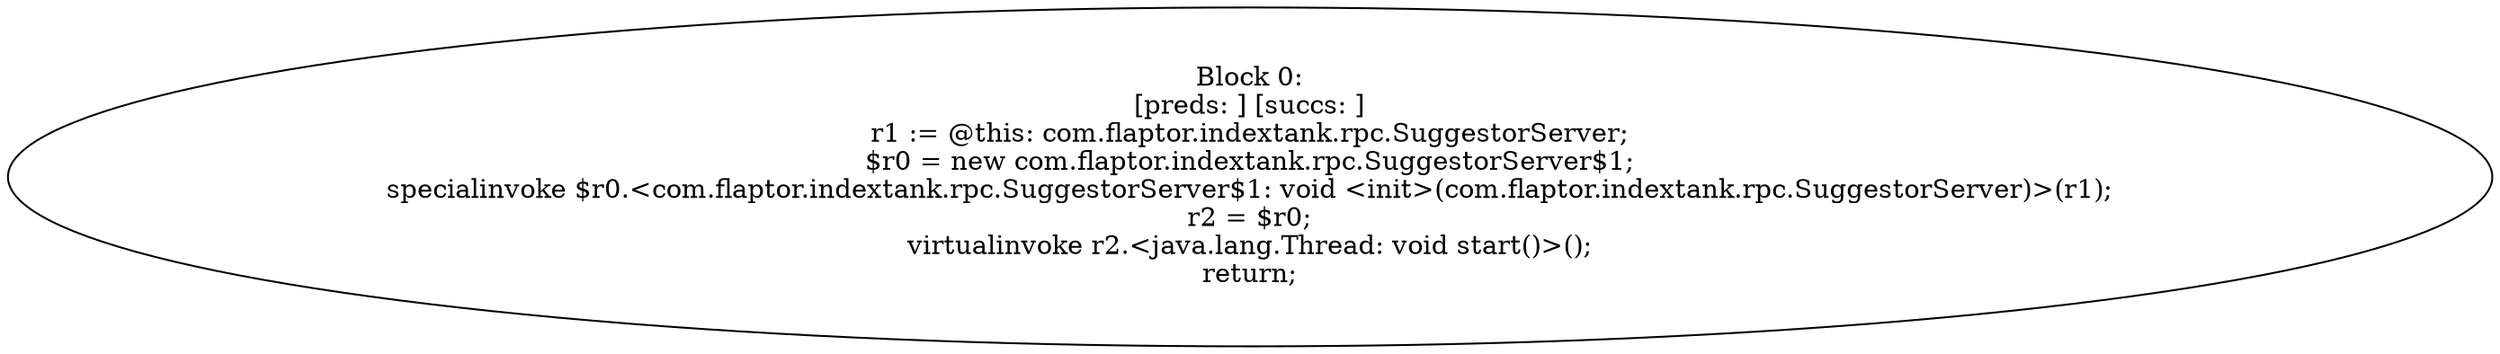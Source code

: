 digraph "unitGraph" {
    "Block 0:
[preds: ] [succs: ]
r1 := @this: com.flaptor.indextank.rpc.SuggestorServer;
$r0 = new com.flaptor.indextank.rpc.SuggestorServer$1;
specialinvoke $r0.<com.flaptor.indextank.rpc.SuggestorServer$1: void <init>(com.flaptor.indextank.rpc.SuggestorServer)>(r1);
r2 = $r0;
virtualinvoke r2.<java.lang.Thread: void start()>();
return;
"
}
